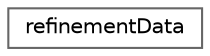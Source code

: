 digraph "Graphical Class Hierarchy"
{
 // LATEX_PDF_SIZE
  bgcolor="transparent";
  edge [fontname=Helvetica,fontsize=10,labelfontname=Helvetica,labelfontsize=10];
  node [fontname=Helvetica,fontsize=10,shape=box,height=0.2,width=0.4];
  rankdir="LR";
  Node0 [id="Node000000",label="refinementData",height=0.2,width=0.4,color="grey40", fillcolor="white", style="filled",URL="$classFoam_1_1refinementData.html",tooltip="Transfers refinement levels such that slow transition between levels is maintained...."];
}
